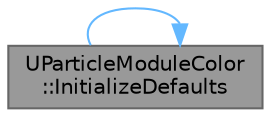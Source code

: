 digraph "UParticleModuleColor::InitializeDefaults"
{
 // INTERACTIVE_SVG=YES
 // LATEX_PDF_SIZE
  bgcolor="transparent";
  edge [fontname=Helvetica,fontsize=10,labelfontname=Helvetica,labelfontsize=10];
  node [fontname=Helvetica,fontsize=10,shape=box,height=0.2,width=0.4];
  rankdir="LR";
  Node1 [id="Node000001",label="UParticleModuleColor\l::InitializeDefaults",height=0.2,width=0.4,color="gray40", fillcolor="grey60", style="filled", fontcolor="black",tooltip="If true, the alpha value will be clamped to the [0..1] range."];
  Node1 -> Node1 [id="edge1_Node000001_Node000001",color="steelblue1",style="solid",tooltip=" "];
}

